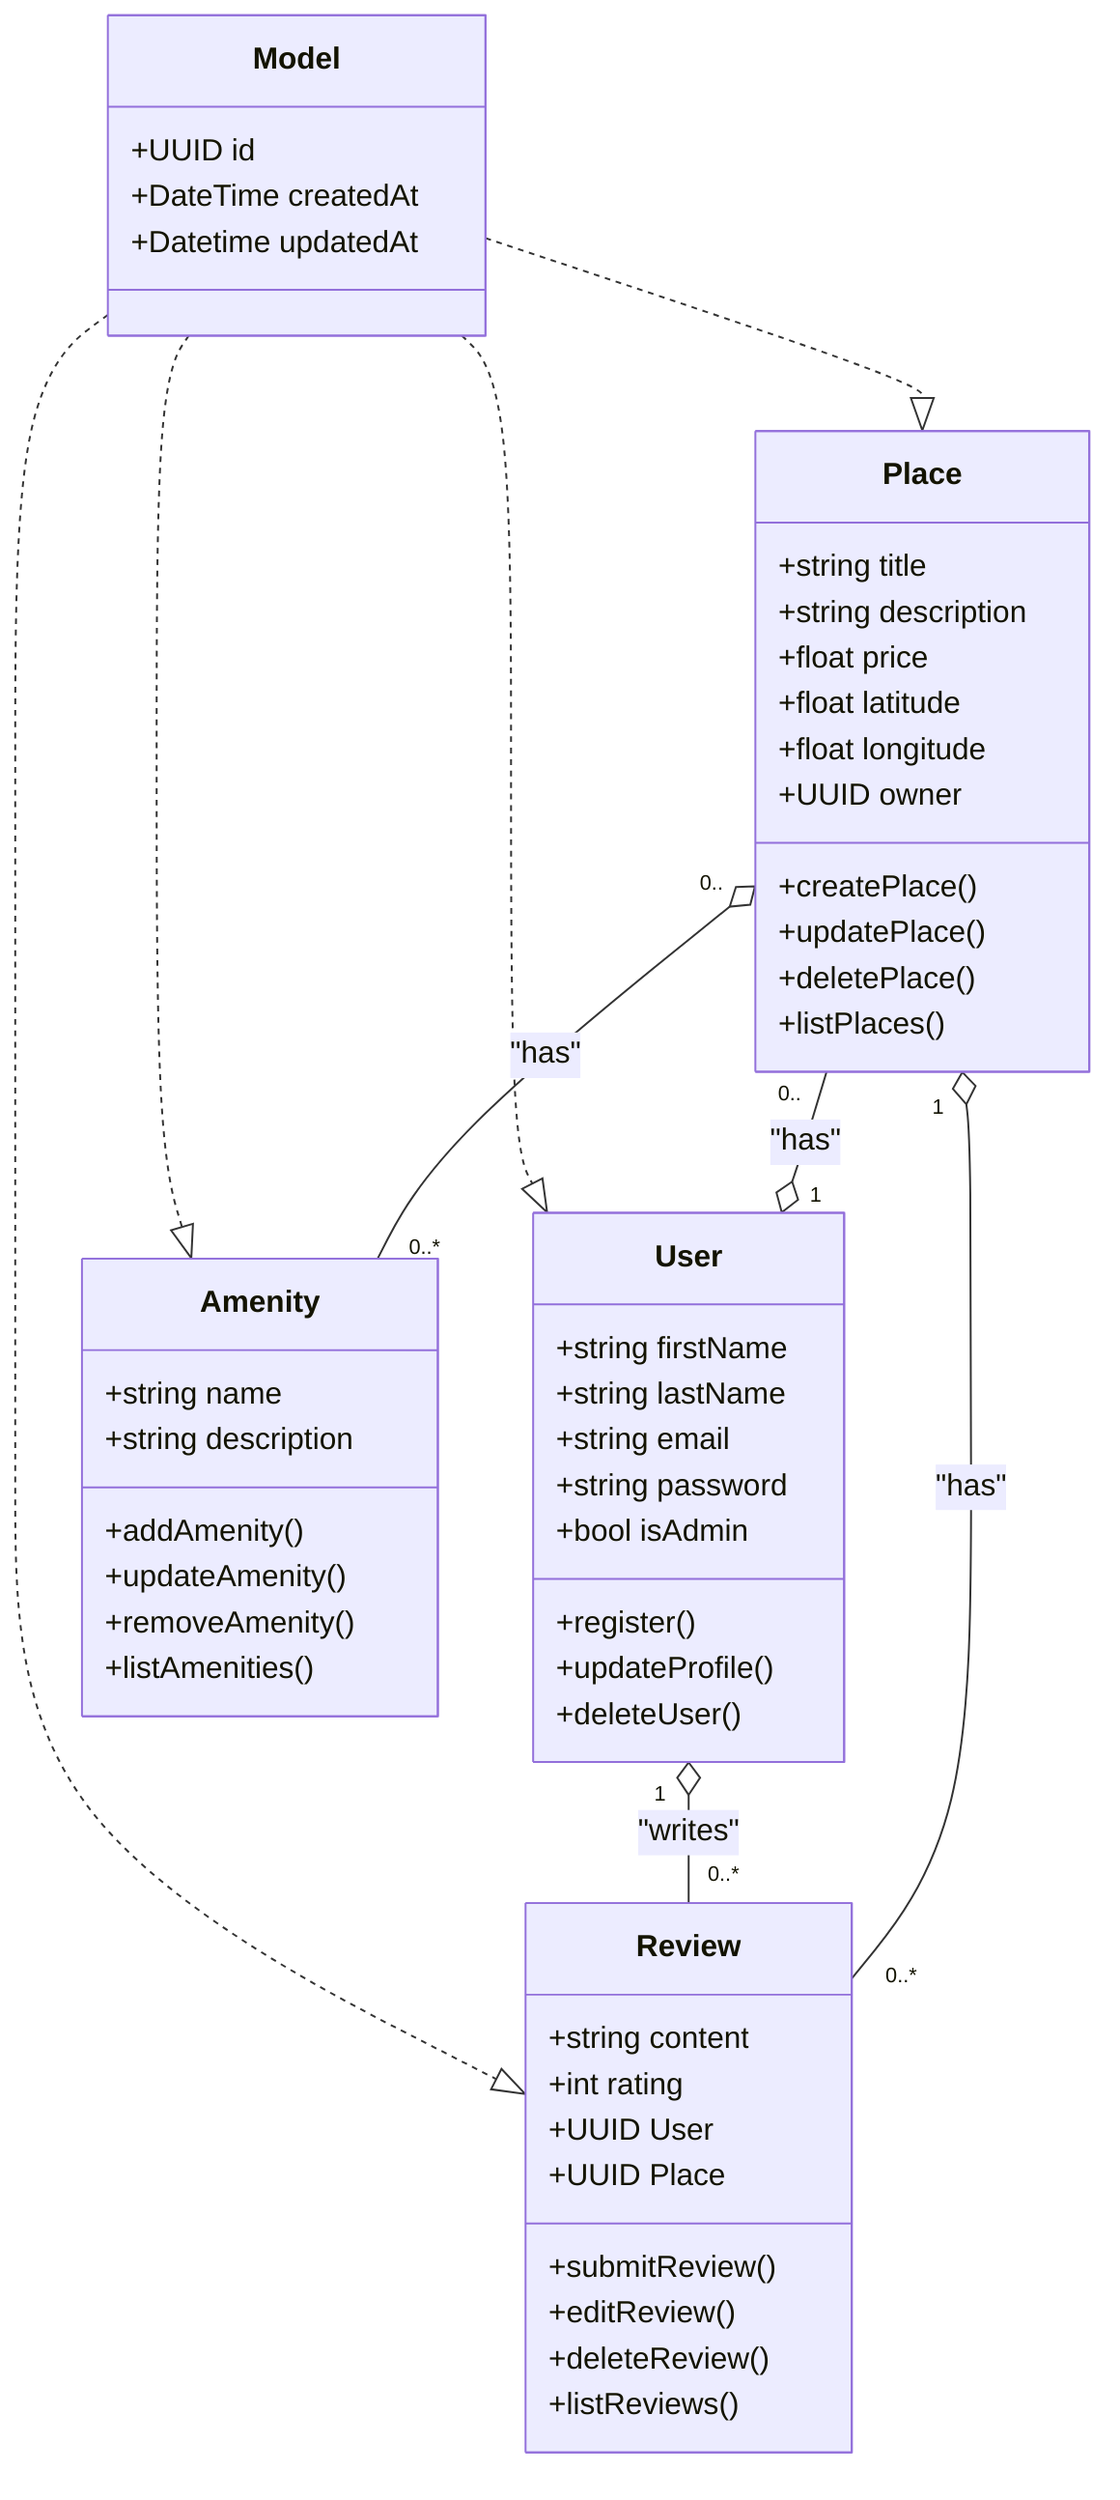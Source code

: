 classDiagram
direction TB
    class Model {
	    +UUID id
	    +DateTime createdAt
	    +Datetime updatedAt
    }

    class User {
	    +string firstName
	    +string lastName
	    +string email
	    +string password
	    +bool isAdmin
	    +register()
	    +updateProfile()
	    +deleteUser()
    }

    class Place {
	    +string title
	    +string description
	    +float price
	    +float latitude
	    +float longitude
	    +UUID owner
	    +createPlace()
	    +updatePlace()
	    +deletePlace()
	    +listPlaces()
    }

    class Review {
	    +string content
	    +int rating
	    +UUID User
	    +UUID Place
	    +submitReview()
	    +editReview()
	    +deleteReview()
	    +listReviews()
    }

    class Amenity {
	    +string name
	    +string description
	    +addAmenity()
	    +updateAmenity()
	    +removeAmenity()
	    +listAmenities()
    }

    Model ..|> User
    Model ..|> Place
    Model ..|> Review
    Model ..|> Amenity
    User "1" o-- "0..*" Review : "writes"
    Place "0.." --o "1" User : "has"
    Place "1" o-- "0..*" Review : "has"
    Place "0.." o-- "0..*" Amenity : "has"